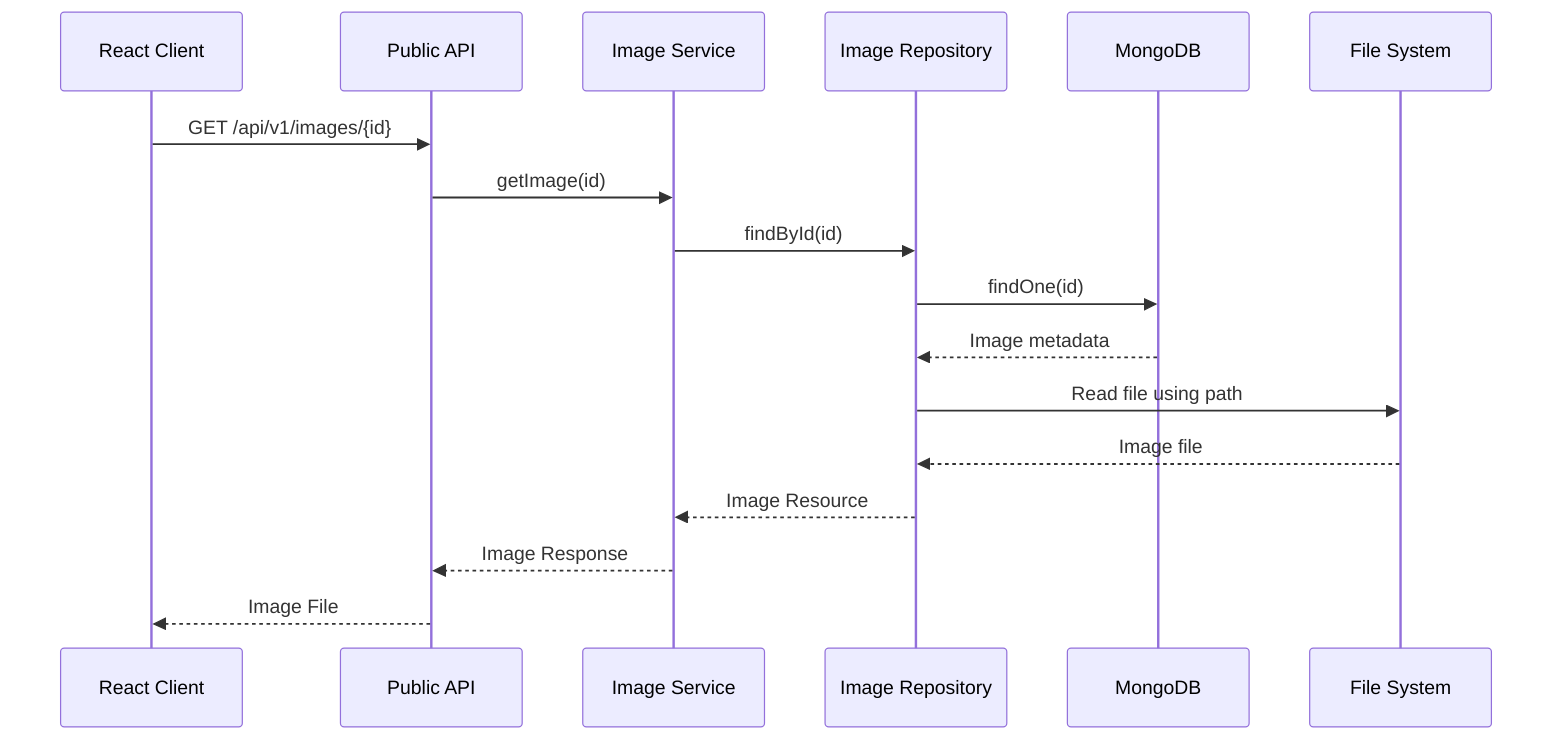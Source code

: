 sequenceDiagram
    participant RC as React Client
    participant PA as Public API
    participant IS as Image Service
    participant IR as Image Repository
    participant DB as MongoDB
    participant FS as File System

    RC->>PA: GET /api/v1/images/{id}
    PA->>IS: getImage(id)
    IS->>IR: findById(id)
    IR->>DB: findOne(id)
    DB-->>IR: Image metadata
    IR->>FS: Read file using path
    FS-->>IR: Image file
    IR-->>IS: Image Resource
    IS-->>PA: Image Response
    PA-->>RC: Image File
